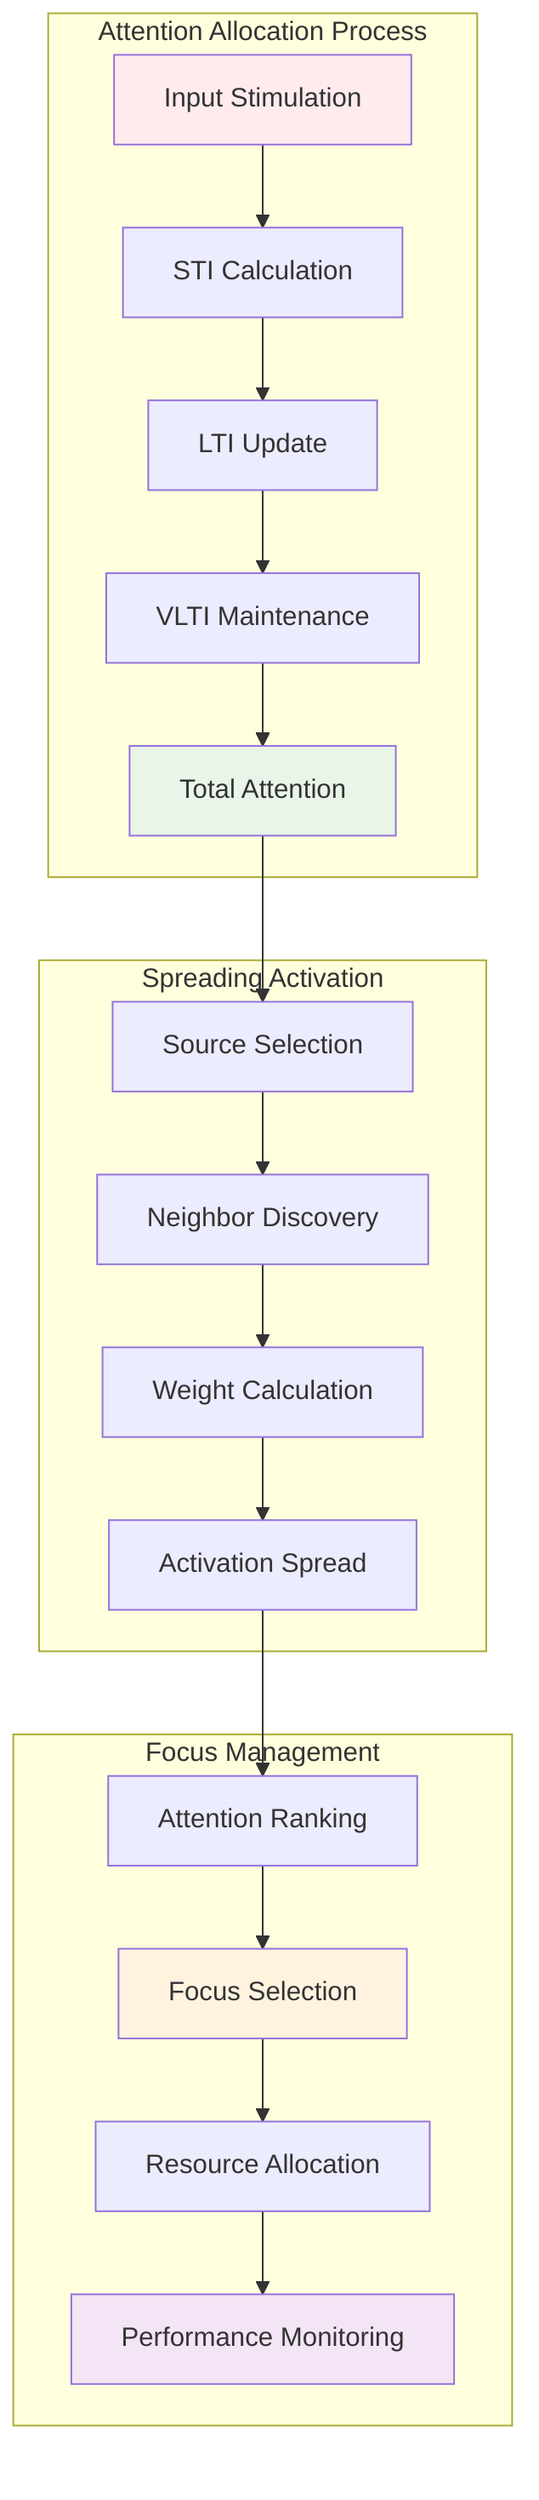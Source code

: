 graph TD
    subgraph "Attention Allocation Process"
        A1[Input Stimulation] --> A2[STI Calculation]
        A2 --> A3[LTI Update]
        A3 --> A4[VLTI Maintenance]
        A4 --> A5[Total Attention]
    end
    
    subgraph "Spreading Activation"
        A5 --> B1[Source Selection]
        B1 --> B2[Neighbor Discovery]
        B2 --> B3[Weight Calculation]
        B3 --> B4[Activation Spread]
    end
    
    subgraph "Focus Management"
        B4 --> C1[Attention Ranking]
        C1 --> C2[Focus Selection]
        C2 --> C3[Resource Allocation]
        C3 --> C4[Performance Monitoring]
    end
    
    style A1 fill:#ffebee
    style A5 fill:#e8f5e8
    style C2 fill:#fff3e0
    style C4 fill:#f3e5f5
